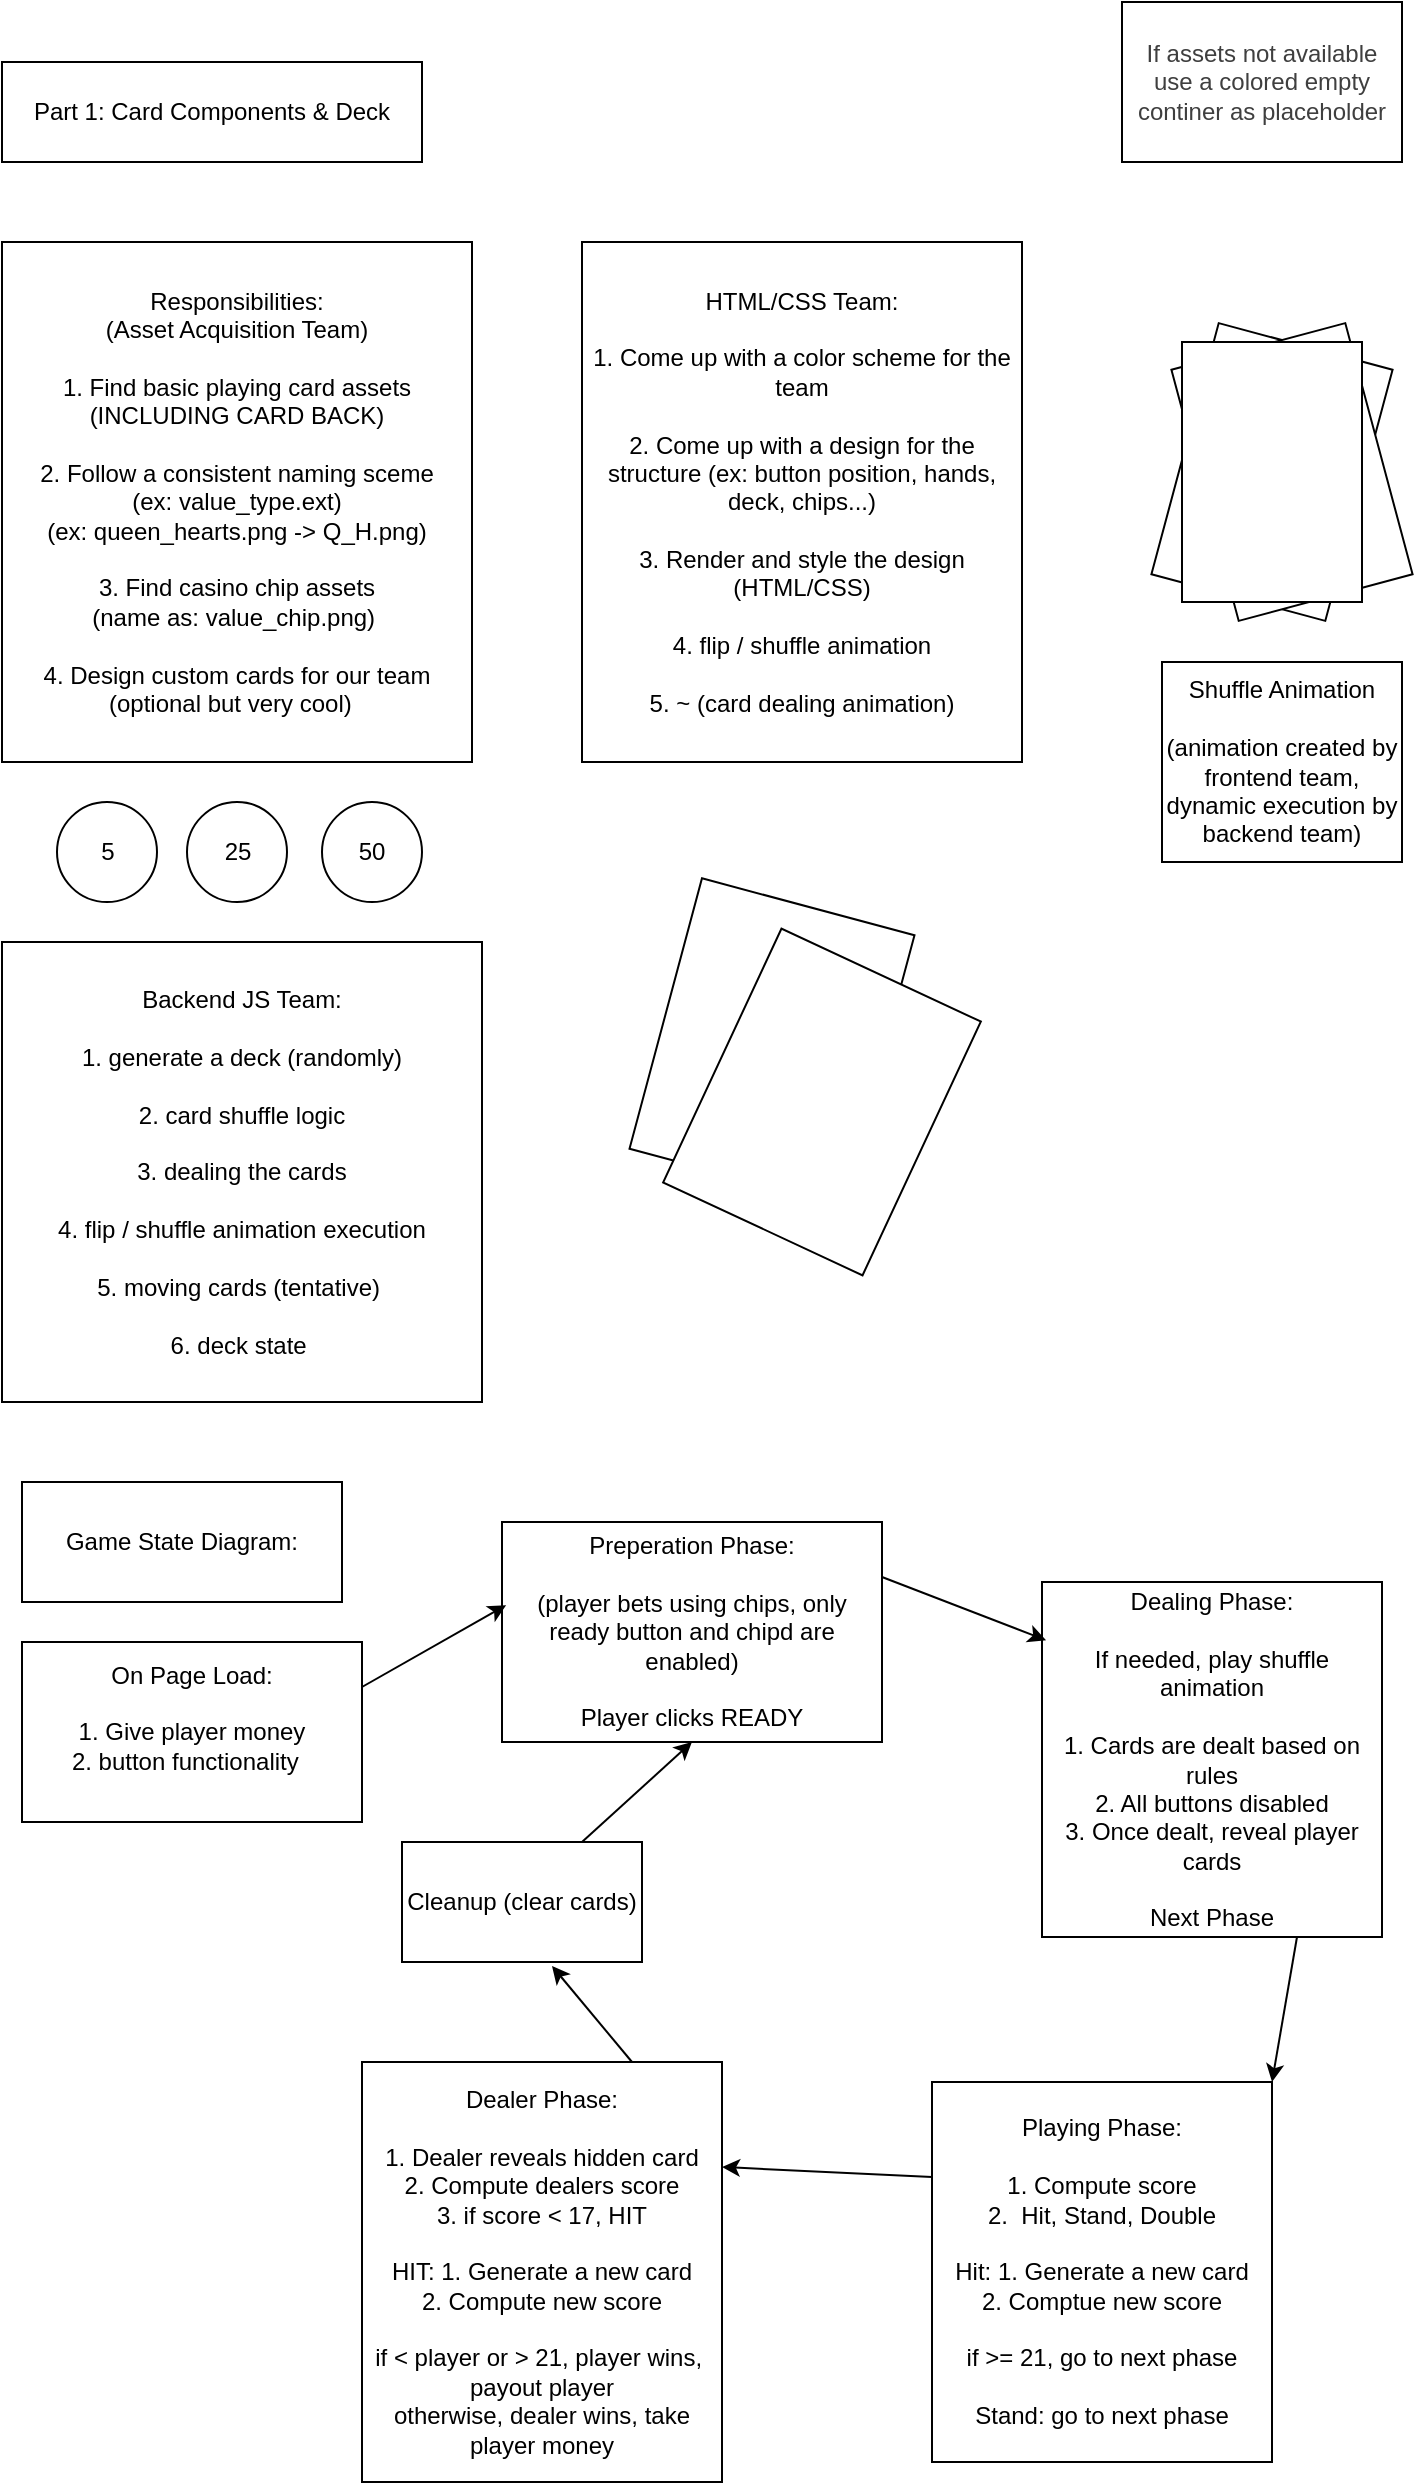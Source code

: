 <mxfile>
    <diagram id="_-PKDv2D4QOxhtcSlVaa" name="Page-1">
        <mxGraphModel dx="772" dy="515" grid="1" gridSize="10" guides="1" tooltips="1" connect="1" arrows="1" fold="1" page="1" pageScale="1" pageWidth="900" pageHeight="1600" background="none" math="0" shadow="0">
            <root>
                <mxCell id="0"/>
                <mxCell id="1" parent="0"/>
                <mxCell id="2" value="Part 1: Card Components &amp;amp; Deck" style="whiteSpace=wrap;html=1;" parent="1" vertex="1">
                    <mxGeometry x="70" y="70" width="210" height="50" as="geometry"/>
                </mxCell>
                <mxCell id="6" value="Responsibilities:&lt;div&gt;(Asset Acquisition Team)&lt;/div&gt;&lt;div&gt;&lt;br&gt;&lt;/div&gt;&lt;div&gt;1. Find basic playing card assets (INCLUDING CARD BACK)&lt;/div&gt;&lt;div&gt;&lt;br&gt;&lt;/div&gt;&lt;div&gt;2. Follow a consistent naming sceme&lt;/div&gt;&lt;div&gt;(ex: value_type.ext)&lt;/div&gt;&lt;div&gt;(ex: queen_hearts.png -&amp;gt; Q_H.png)&lt;/div&gt;&lt;div&gt;&lt;br&gt;&lt;/div&gt;&lt;div&gt;3. Find casino chip assets&lt;/div&gt;&lt;div&gt;(name as: value_chip.png)&amp;nbsp;&lt;/div&gt;&lt;div&gt;&lt;br&gt;&lt;/div&gt;&lt;div&gt;4. Design custom cards for our team (optional but very cool)&amp;nbsp;&amp;nbsp;&lt;/div&gt;" style="whiteSpace=wrap;html=1;" parent="1" vertex="1">
                    <mxGeometry x="70" y="160" width="235" height="260" as="geometry"/>
                </mxCell>
                <mxCell id="7" value="5" style="ellipse;whiteSpace=wrap;html=1;" parent="1" vertex="1">
                    <mxGeometry x="97.5" y="440" width="50" height="50" as="geometry"/>
                </mxCell>
                <mxCell id="8" value="25" style="ellipse;whiteSpace=wrap;html=1;" parent="1" vertex="1">
                    <mxGeometry x="162.5" y="440" width="50" height="50" as="geometry"/>
                </mxCell>
                <mxCell id="9" value="50" style="ellipse;whiteSpace=wrap;html=1;" parent="1" vertex="1">
                    <mxGeometry x="230" y="440" width="50" height="50" as="geometry"/>
                </mxCell>
                <mxCell id="11" value="HTML/CSS Team:&lt;div&gt;&lt;br&gt;&lt;/div&gt;&lt;div&gt;1. Come up with a color scheme for the team&lt;/div&gt;&lt;div&gt;&lt;br&gt;&lt;/div&gt;&lt;div&gt;2. Come up with a design for the structure (ex: button position, hands, deck, chips...)&lt;/div&gt;&lt;div&gt;&lt;br&gt;&lt;/div&gt;&lt;div&gt;3. Render and style the design (HTML/CSS)&lt;/div&gt;&lt;div&gt;&lt;br&gt;&lt;/div&gt;&lt;div&gt;4. flip / shuffle animation&lt;/div&gt;&lt;div&gt;&lt;br&gt;&lt;/div&gt;&lt;div&gt;5. ~ (card dealing animation)&lt;/div&gt;" style="whiteSpace=wrap;html=1;" parent="1" vertex="1">
                    <mxGeometry x="360" y="160" width="220" height="260" as="geometry"/>
                </mxCell>
                <mxCell id="12" value="&lt;span style=&quot;color: rgb(63, 63, 63);&quot;&gt;If assets not available use a colored empty continer as placeholder&lt;/span&gt;" style="whiteSpace=wrap;html=1;" parent="1" vertex="1">
                    <mxGeometry x="630" y="40" width="140" height="80" as="geometry"/>
                </mxCell>
                <mxCell id="13" value="" style="whiteSpace=wrap;html=1;" parent="1" vertex="1">
                    <mxGeometry x="660" y="210" width="90" height="130" as="geometry"/>
                </mxCell>
                <mxCell id="14" value="" style="whiteSpace=wrap;html=1;rotation=15;" parent="1" vertex="1">
                    <mxGeometry x="660" y="210" width="90" height="130" as="geometry"/>
                </mxCell>
                <mxCell id="16" value="" style="whiteSpace=wrap;html=1;rotation=-15;" parent="1" vertex="1">
                    <mxGeometry x="670" y="210" width="90" height="130" as="geometry"/>
                </mxCell>
                <mxCell id="17" value="" style="whiteSpace=wrap;html=1;rotation=0;" parent="1" vertex="1">
                    <mxGeometry x="660" y="210" width="90" height="130" as="geometry"/>
                </mxCell>
                <mxCell id="18" value="Shuffle Animation&lt;div&gt;&lt;br&gt;&lt;/div&gt;&lt;div&gt;(animation created by frontend team,&lt;/div&gt;&lt;div&gt;dynamic execution by backend team)&lt;/div&gt;" style="whiteSpace=wrap;html=1;" parent="1" vertex="1">
                    <mxGeometry x="650" y="370" width="120" height="100" as="geometry"/>
                </mxCell>
                <mxCell id="20" value="" style="whiteSpace=wrap;html=1;rotation=15;" parent="1" vertex="1">
                    <mxGeometry x="400" y="490" width="110" height="140" as="geometry"/>
                </mxCell>
                <mxCell id="21" value="" style="whiteSpace=wrap;html=1;rotation=25;" parent="1" vertex="1">
                    <mxGeometry x="425" y="520" width="110" height="140" as="geometry"/>
                </mxCell>
                <mxCell id="22" value="Backend JS Team:&lt;div&gt;&lt;br&gt;&lt;/div&gt;&lt;div&gt;1. generate a deck (randomly)&lt;/div&gt;&lt;div&gt;&lt;br&gt;&lt;/div&gt;&lt;div&gt;2. card shuffle logic&lt;/div&gt;&lt;div&gt;&lt;br&gt;&lt;/div&gt;&lt;div&gt;3. dealing the cards&lt;/div&gt;&lt;div&gt;&lt;br&gt;&lt;/div&gt;&lt;div&gt;4. flip / shuffle animation execution&lt;/div&gt;&lt;div&gt;&lt;br&gt;&lt;/div&gt;&lt;div&gt;5. moving cards (tentative)&amp;nbsp;&lt;/div&gt;&lt;div&gt;&lt;br&gt;&lt;/div&gt;&lt;div&gt;6. deck state&amp;nbsp;&lt;/div&gt;" style="whiteSpace=wrap;html=1;" parent="1" vertex="1">
                    <mxGeometry x="70" y="510" width="240" height="230" as="geometry"/>
                </mxCell>
                <mxCell id="23" value="Game State Diagram:" style="whiteSpace=wrap;html=1;" parent="1" vertex="1">
                    <mxGeometry x="80" y="780" width="160" height="60" as="geometry"/>
                </mxCell>
                <mxCell id="24" value="On Page Load:&lt;div&gt;&lt;br&gt;&lt;/div&gt;&lt;div&gt;1. Give player money&lt;/div&gt;&lt;div&gt;2. button functionality&amp;nbsp;&amp;nbsp;&lt;/div&gt;&lt;div&gt;&lt;br&gt;&lt;/div&gt;" style="whiteSpace=wrap;html=1;" parent="1" vertex="1">
                    <mxGeometry x="80" y="860" width="170" height="90" as="geometry"/>
                </mxCell>
                <mxCell id="25" value="Preperation Phase:&lt;div&gt;&lt;br&gt;&lt;/div&gt;&lt;div&gt;(player bets using chips, only ready button and chipd are enabled)&lt;/div&gt;&lt;div&gt;&lt;br&gt;&lt;/div&gt;&lt;div&gt;Player clicks READY&lt;/div&gt;" style="whiteSpace=wrap;html=1;" parent="1" vertex="1">
                    <mxGeometry x="320" y="800" width="190" height="110" as="geometry"/>
                </mxCell>
                <mxCell id="26" style="edgeStyle=none;html=1;exitX=1;exitY=0.25;exitDx=0;exitDy=0;entryX=0.011;entryY=0.378;entryDx=0;entryDy=0;entryPerimeter=0;" parent="1" source="24" target="25" edge="1">
                    <mxGeometry relative="1" as="geometry"/>
                </mxCell>
                <mxCell id="34" style="edgeStyle=none;html=1;exitX=0.75;exitY=1;exitDx=0;exitDy=0;entryX=1;entryY=0;entryDx=0;entryDy=0;" parent="1" source="28" target="33" edge="1">
                    <mxGeometry relative="1" as="geometry"/>
                </mxCell>
                <mxCell id="28" value="Dealing Phase:&lt;div&gt;&lt;font color=&quot;#000000&quot;&gt;&lt;br&gt;&lt;/font&gt;&lt;/div&gt;&lt;div&gt;&lt;font color=&quot;#000000&quot;&gt;If needed, play shuffle animation&lt;br&gt;&lt;/font&gt;&lt;div&gt;&lt;br&gt;&lt;/div&gt;&lt;div&gt;1. Cards are dealt based on rules&lt;/div&gt;&lt;div&gt;2. All buttons disabled&lt;/div&gt;&lt;/div&gt;&lt;div&gt;3. Once dealt, reveal player cards&lt;/div&gt;&lt;div&gt;&lt;br&gt;&lt;/div&gt;&lt;div&gt;Next Phase&lt;/div&gt;" style="whiteSpace=wrap;html=1;" parent="1" vertex="1">
                    <mxGeometry x="590" y="830" width="170" height="177.5" as="geometry"/>
                </mxCell>
                <mxCell id="31" style="edgeStyle=none;html=1;exitX=1;exitY=0.25;exitDx=0;exitDy=0;entryX=0.012;entryY=0.164;entryDx=0;entryDy=0;entryPerimeter=0;" parent="1" source="25" target="28" edge="1">
                    <mxGeometry relative="1" as="geometry"/>
                </mxCell>
                <mxCell id="36" style="edgeStyle=none;html=1;exitX=0;exitY=0.25;exitDx=0;exitDy=0;entryX=1;entryY=0.25;entryDx=0;entryDy=0;" parent="1" source="33" target="35" edge="1">
                    <mxGeometry relative="1" as="geometry"/>
                </mxCell>
                <mxCell id="33" value="Playing Phase:&lt;div&gt;&lt;br&gt;&lt;/div&gt;&lt;div&gt;1. Compute score&lt;/div&gt;&lt;div&gt;2.&amp;nbsp; Hit, Stand, Double&lt;/div&gt;&lt;div&gt;&lt;br&gt;&lt;/div&gt;&lt;div&gt;Hit: 1. Generate a new card&lt;/div&gt;&lt;div&gt;2. Comptue new score&lt;/div&gt;&lt;div&gt;&lt;br&gt;&lt;/div&gt;&lt;div&gt;if &amp;gt;= 21, go to next phase&lt;/div&gt;&lt;div&gt;&lt;br&gt;&lt;/div&gt;&lt;div&gt;Stand: go to next phase&lt;/div&gt;" style="whiteSpace=wrap;html=1;" parent="1" vertex="1">
                    <mxGeometry x="535" y="1080" width="170" height="190" as="geometry"/>
                </mxCell>
                <mxCell id="35" value="Dealer Phase:&lt;div&gt;&lt;br&gt;&lt;/div&gt;&lt;div&gt;1. Dealer reveals hidden card&lt;/div&gt;&lt;div&gt;2. Compute dealers score&lt;/div&gt;&lt;div&gt;3. if score &amp;lt; 17, HIT&lt;/div&gt;&lt;div&gt;&lt;br&gt;&lt;/div&gt;&lt;div&gt;HIT: 1. Generate a new card&lt;/div&gt;&lt;div&gt;2. Compute new score&lt;/div&gt;&lt;div&gt;&lt;br&gt;&lt;/div&gt;&lt;div&gt;if &amp;lt; player or &amp;gt; 21, player wins,&amp;nbsp;&lt;/div&gt;&lt;div&gt;payout player&lt;/div&gt;&lt;div&gt;otherwise, dealer wins, take player money&lt;/div&gt;" style="whiteSpace=wrap;html=1;" parent="1" vertex="1">
                    <mxGeometry x="250" y="1070" width="180" height="210" as="geometry"/>
                </mxCell>
                <mxCell id="39" style="edgeStyle=none;html=1;exitX=0.75;exitY=0;exitDx=0;exitDy=0;entryX=0.5;entryY=1;entryDx=0;entryDy=0;" parent="1" source="37" target="25" edge="1">
                    <mxGeometry relative="1" as="geometry"/>
                </mxCell>
                <mxCell id="37" value="Cleanup (clear cards)" style="whiteSpace=wrap;html=1;" parent="1" vertex="1">
                    <mxGeometry x="270" y="960" width="120" height="60" as="geometry"/>
                </mxCell>
                <mxCell id="38" style="edgeStyle=none;html=1;exitX=0.75;exitY=0;exitDx=0;exitDy=0;entryX=0.625;entryY=1.033;entryDx=0;entryDy=0;entryPerimeter=0;" parent="1" source="35" target="37" edge="1">
                    <mxGeometry relative="1" as="geometry"/>
                </mxCell>
            </root>
        </mxGraphModel>
    </diagram>
</mxfile>